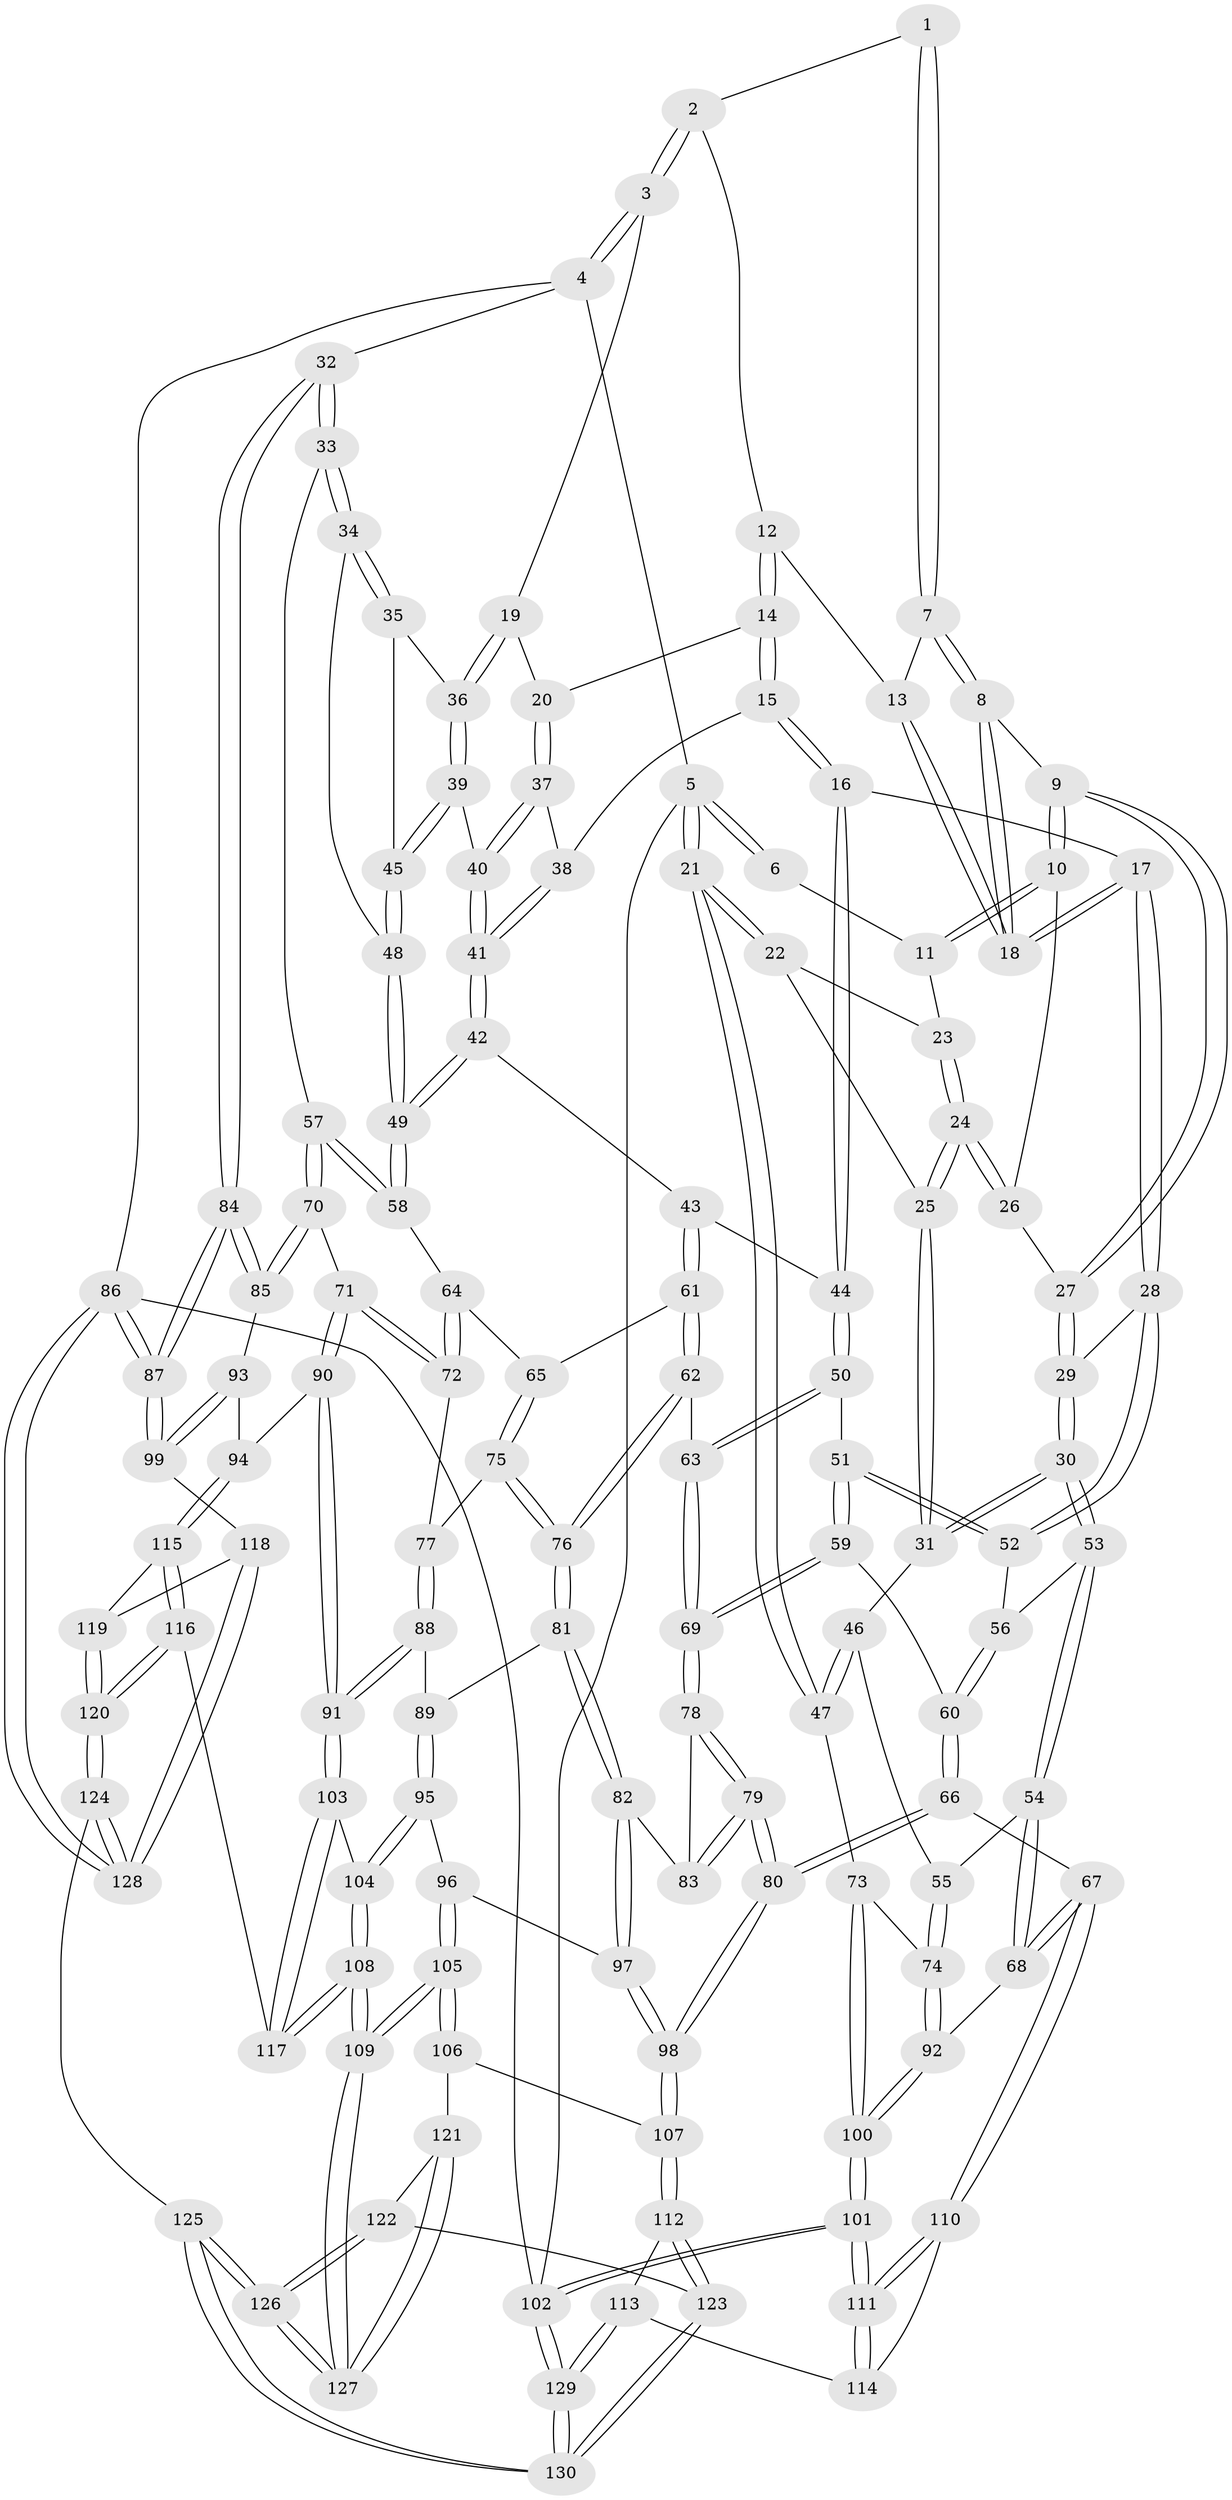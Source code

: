 // Generated by graph-tools (version 1.1) at 2025/51/03/09/25 03:51:12]
// undirected, 130 vertices, 322 edges
graph export_dot {
graph [start="1"]
  node [color=gray90,style=filled];
  1 [pos="+0.34242038605676656+0"];
  2 [pos="+0.6669822311479354+0"];
  3 [pos="+1+0"];
  4 [pos="+1+0"];
  5 [pos="+0+0"];
  6 [pos="+0.29797481066731074+0"];
  7 [pos="+0.4355286019817044+0.12552018632270953"];
  8 [pos="+0.4324425119134723+0.13789607125521525"];
  9 [pos="+0.4148130619137739+0.14003497992045105"];
  10 [pos="+0.2819818391046436+0.06824076123088783"];
  11 [pos="+0.249452201568329+0.033934162117289404"];
  12 [pos="+0.6515117398477713+0"];
  13 [pos="+0.5899996043507036+0"];
  14 [pos="+0.6555809459178958+0"];
  15 [pos="+0.6475387858951211+0.17827202190515493"];
  16 [pos="+0.5835169592396939+0.23111426071045105"];
  17 [pos="+0.5202070693660313+0.2318412175378479"];
  18 [pos="+0.5196034843556918+0.23105643510416204"];
  19 [pos="+0.8258938584614705+0.16555397796273444"];
  20 [pos="+0.8102089705519598+0.16814765124196587"];
  21 [pos="+0+0"];
  22 [pos="+0.07114475459717734+0.045560926520171754"];
  23 [pos="+0.22922668571368263+0.051431044820424286"];
  24 [pos="+0.14941034223359462+0.21228354991382972"];
  25 [pos="+0.14110028091312043+0.22129408403472825"];
  26 [pos="+0.27900146165991735+0.17121794883043992"];
  27 [pos="+0.3401760865476014+0.19511510867786766"];
  28 [pos="+0.4796042574668017+0.29843283453267905"];
  29 [pos="+0.30606903760100224+0.29208538237738974"];
  30 [pos="+0.25716303783602507+0.32798366103607307"];
  31 [pos="+0.13267445237484338+0.24367656134832633"];
  32 [pos="+1+0.2755322411135325"];
  33 [pos="+1+0.2845821616057218"];
  34 [pos="+1+0.26553515205297157"];
  35 [pos="+0.9650732694854237+0.2525704546502283"];
  36 [pos="+0.8462840703920157+0.18614293005004856"];
  37 [pos="+0.7878709365963635+0.18023097958390397"];
  38 [pos="+0.7550222138491864+0.1918824230475342"];
  39 [pos="+0.8423060877933375+0.31439273703975984"];
  40 [pos="+0.8113328371313681+0.30481970699278543"];
  41 [pos="+0.7479177075054467+0.3120051435116829"];
  42 [pos="+0.7179111360455955+0.3505549165448659"];
  43 [pos="+0.679887747448445+0.36730009337758635"];
  44 [pos="+0.6508781708569973+0.3309172165030164"];
  45 [pos="+0.8439635985336508+0.31609691100336385"];
  46 [pos="+0.11234071106302253+0.25187428264362677"];
  47 [pos="+0+0.2056755248896321"];
  48 [pos="+0.8521844847518852+0.36412456193864734"];
  49 [pos="+0.8491048319761079+0.3981417269497389"];
  50 [pos="+0.5004707521040349+0.40611490361617986"];
  51 [pos="+0.49018003170595037+0.3941551876888909"];
  52 [pos="+0.472930454633412+0.3685400835948345"];
  53 [pos="+0.26481451183542143+0.3641281498144867"];
  54 [pos="+0.22238874503113196+0.5378768395757494"];
  55 [pos="+0.07485578670485968+0.43146872150865184"];
  56 [pos="+0.4016641722322737+0.40198721315163166"];
  57 [pos="+0.9049456240619866+0.44248345655580074"];
  58 [pos="+0.8546435771340147+0.41044986364168534"];
  59 [pos="+0.4238852038046389+0.4844036771312831"];
  60 [pos="+0.3782496397335634+0.4969296025408966"];
  61 [pos="+0.6684878609669456+0.4280259404667705"];
  62 [pos="+0.6112740688989048+0.469055345719541"];
  63 [pos="+0.5423380984799705+0.46348842130591783"];
  64 [pos="+0.7962523135046878+0.4493594523566289"];
  65 [pos="+0.7149761323331086+0.45983287311748705"];
  66 [pos="+0.2851504893090257+0.6294860296662137"];
  67 [pos="+0.24885941176770424+0.6220278967818642"];
  68 [pos="+0.24498956847621872+0.618193727894641"];
  69 [pos="+0.5178404451222927+0.49668427290875067"];
  70 [pos="+0.9005630692352676+0.5807714957480199"];
  71 [pos="+0.8827557381900869+0.5821600642945385"];
  72 [pos="+0.8155005071263697+0.5776724578672121"];
  73 [pos="+0+0.49596988868314773"];
  74 [pos="+0+0.4961658823987679"];
  75 [pos="+0.762122344258675+0.5746706721543073"];
  76 [pos="+0.6373482474200195+0.5939978574506464"];
  77 [pos="+0.7790146901669405+0.5834155845571812"];
  78 [pos="+0.5088578739309317+0.5170742833043874"];
  79 [pos="+0.30916575704311766+0.6365305298605364"];
  80 [pos="+0.30319333361180145+0.6390225094380612"];
  81 [pos="+0.6272169295730411+0.6117663361193572"];
  82 [pos="+0.5739341297500503+0.6327078516716372"];
  83 [pos="+0.5374813178990214+0.6019526104523302"];
  84 [pos="+1+0.5781988759569211"];
  85 [pos="+0.9189208793681204+0.5946675457588161"];
  86 [pos="+1+1"];
  87 [pos="+1+0.8364175080269804"];
  88 [pos="+0.7506051324966265+0.6804612132100274"];
  89 [pos="+0.6504963941495864+0.6482381863208222"];
  90 [pos="+0.7783681534021312+0.7510477670177684"];
  91 [pos="+0.7624825979896835+0.7507990004811806"];
  92 [pos="+0.14809763522531172+0.6205086274167704"];
  93 [pos="+0.9173695240193553+0.6463801510687373"];
  94 [pos="+0.8482977035772055+0.7653195454346993"];
  95 [pos="+0.657173320456659+0.7253693856757009"];
  96 [pos="+0.5293444302887409+0.7259117404421392"];
  97 [pos="+0.5283661169475173+0.7243343849167122"];
  98 [pos="+0.3402040056436183+0.6822207939052376"];
  99 [pos="+1+0.8247132546896341"];
  100 [pos="+0+0.8590971399637104"];
  101 [pos="+0+1"];
  102 [pos="+0+1"];
  103 [pos="+0.761187477253383+0.7518409270817021"];
  104 [pos="+0.7118717179793665+0.7845423291886098"];
  105 [pos="+0.5575841168425011+0.8485373290050251"];
  106 [pos="+0.42083822212100414+0.8355313758954768"];
  107 [pos="+0.35788871905925795+0.7702150776869869"];
  108 [pos="+0.690742883277281+0.8273804857125475"];
  109 [pos="+0.6204757741137684+0.92789296696162"];
  110 [pos="+0.2283194405014126+0.6616455543797278"];
  111 [pos="+0+0.9860250092495733"];
  112 [pos="+0.29984569544543266+0.9063983373604824"];
  113 [pos="+0.2613055084325085+0.908439529921311"];
  114 [pos="+0.21342660574517844+0.8881762857429524"];
  115 [pos="+0.884882515018518+0.8077477269385435"];
  116 [pos="+0.8245853380587884+0.8723809359699188"];
  117 [pos="+0.8108813345333332+0.8631561563872775"];
  118 [pos="+0.9830871169048224+0.8372515085948428"];
  119 [pos="+0.9002551464766816+0.8136968916522047"];
  120 [pos="+0.7704807166313673+1"];
  121 [pos="+0.4129825229590856+0.8917119240238689"];
  122 [pos="+0.3590451638046888+0.9275631925885772"];
  123 [pos="+0.32590412864086793+0.9296022993229784"];
  124 [pos="+0.7566552368479083+1"];
  125 [pos="+0.6466873862361388+1"];
  126 [pos="+0.6350691298851427+1"];
  127 [pos="+0.627564916453007+1"];
  128 [pos="+0.7599107270607767+1"];
  129 [pos="+0.14623012666091056+1"];
  130 [pos="+0.35154436725565236+1"];
  1 -- 2;
  1 -- 7;
  1 -- 7;
  2 -- 3;
  2 -- 3;
  2 -- 12;
  3 -- 4;
  3 -- 4;
  3 -- 19;
  4 -- 5;
  4 -- 32;
  4 -- 86;
  5 -- 6;
  5 -- 6;
  5 -- 21;
  5 -- 21;
  5 -- 102;
  6 -- 11;
  7 -- 8;
  7 -- 8;
  7 -- 13;
  8 -- 9;
  8 -- 18;
  8 -- 18;
  9 -- 10;
  9 -- 10;
  9 -- 27;
  9 -- 27;
  10 -- 11;
  10 -- 11;
  10 -- 26;
  11 -- 23;
  12 -- 13;
  12 -- 14;
  12 -- 14;
  13 -- 18;
  13 -- 18;
  14 -- 15;
  14 -- 15;
  14 -- 20;
  15 -- 16;
  15 -- 16;
  15 -- 38;
  16 -- 17;
  16 -- 44;
  16 -- 44;
  17 -- 18;
  17 -- 18;
  17 -- 28;
  17 -- 28;
  19 -- 20;
  19 -- 36;
  19 -- 36;
  20 -- 37;
  20 -- 37;
  21 -- 22;
  21 -- 22;
  21 -- 47;
  21 -- 47;
  22 -- 23;
  22 -- 25;
  23 -- 24;
  23 -- 24;
  24 -- 25;
  24 -- 25;
  24 -- 26;
  24 -- 26;
  25 -- 31;
  25 -- 31;
  26 -- 27;
  27 -- 29;
  27 -- 29;
  28 -- 29;
  28 -- 52;
  28 -- 52;
  29 -- 30;
  29 -- 30;
  30 -- 31;
  30 -- 31;
  30 -- 53;
  30 -- 53;
  31 -- 46;
  32 -- 33;
  32 -- 33;
  32 -- 84;
  32 -- 84;
  33 -- 34;
  33 -- 34;
  33 -- 57;
  34 -- 35;
  34 -- 35;
  34 -- 48;
  35 -- 36;
  35 -- 45;
  36 -- 39;
  36 -- 39;
  37 -- 38;
  37 -- 40;
  37 -- 40;
  38 -- 41;
  38 -- 41;
  39 -- 40;
  39 -- 45;
  39 -- 45;
  40 -- 41;
  40 -- 41;
  41 -- 42;
  41 -- 42;
  42 -- 43;
  42 -- 49;
  42 -- 49;
  43 -- 44;
  43 -- 61;
  43 -- 61;
  44 -- 50;
  44 -- 50;
  45 -- 48;
  45 -- 48;
  46 -- 47;
  46 -- 47;
  46 -- 55;
  47 -- 73;
  48 -- 49;
  48 -- 49;
  49 -- 58;
  49 -- 58;
  50 -- 51;
  50 -- 63;
  50 -- 63;
  51 -- 52;
  51 -- 52;
  51 -- 59;
  51 -- 59;
  52 -- 56;
  53 -- 54;
  53 -- 54;
  53 -- 56;
  54 -- 55;
  54 -- 68;
  54 -- 68;
  55 -- 74;
  55 -- 74;
  56 -- 60;
  56 -- 60;
  57 -- 58;
  57 -- 58;
  57 -- 70;
  57 -- 70;
  58 -- 64;
  59 -- 60;
  59 -- 69;
  59 -- 69;
  60 -- 66;
  60 -- 66;
  61 -- 62;
  61 -- 62;
  61 -- 65;
  62 -- 63;
  62 -- 76;
  62 -- 76;
  63 -- 69;
  63 -- 69;
  64 -- 65;
  64 -- 72;
  64 -- 72;
  65 -- 75;
  65 -- 75;
  66 -- 67;
  66 -- 80;
  66 -- 80;
  67 -- 68;
  67 -- 68;
  67 -- 110;
  67 -- 110;
  68 -- 92;
  69 -- 78;
  69 -- 78;
  70 -- 71;
  70 -- 85;
  70 -- 85;
  71 -- 72;
  71 -- 72;
  71 -- 90;
  71 -- 90;
  72 -- 77;
  73 -- 74;
  73 -- 100;
  73 -- 100;
  74 -- 92;
  74 -- 92;
  75 -- 76;
  75 -- 76;
  75 -- 77;
  76 -- 81;
  76 -- 81;
  77 -- 88;
  77 -- 88;
  78 -- 79;
  78 -- 79;
  78 -- 83;
  79 -- 80;
  79 -- 80;
  79 -- 83;
  79 -- 83;
  80 -- 98;
  80 -- 98;
  81 -- 82;
  81 -- 82;
  81 -- 89;
  82 -- 83;
  82 -- 97;
  82 -- 97;
  84 -- 85;
  84 -- 85;
  84 -- 87;
  84 -- 87;
  85 -- 93;
  86 -- 87;
  86 -- 87;
  86 -- 128;
  86 -- 128;
  86 -- 102;
  87 -- 99;
  87 -- 99;
  88 -- 89;
  88 -- 91;
  88 -- 91;
  89 -- 95;
  89 -- 95;
  90 -- 91;
  90 -- 91;
  90 -- 94;
  91 -- 103;
  91 -- 103;
  92 -- 100;
  92 -- 100;
  93 -- 94;
  93 -- 99;
  93 -- 99;
  94 -- 115;
  94 -- 115;
  95 -- 96;
  95 -- 104;
  95 -- 104;
  96 -- 97;
  96 -- 105;
  96 -- 105;
  97 -- 98;
  97 -- 98;
  98 -- 107;
  98 -- 107;
  99 -- 118;
  100 -- 101;
  100 -- 101;
  101 -- 102;
  101 -- 102;
  101 -- 111;
  101 -- 111;
  102 -- 129;
  102 -- 129;
  103 -- 104;
  103 -- 117;
  103 -- 117;
  104 -- 108;
  104 -- 108;
  105 -- 106;
  105 -- 106;
  105 -- 109;
  105 -- 109;
  106 -- 107;
  106 -- 121;
  107 -- 112;
  107 -- 112;
  108 -- 109;
  108 -- 109;
  108 -- 117;
  108 -- 117;
  109 -- 127;
  109 -- 127;
  110 -- 111;
  110 -- 111;
  110 -- 114;
  111 -- 114;
  111 -- 114;
  112 -- 113;
  112 -- 123;
  112 -- 123;
  113 -- 114;
  113 -- 129;
  113 -- 129;
  115 -- 116;
  115 -- 116;
  115 -- 119;
  116 -- 117;
  116 -- 120;
  116 -- 120;
  118 -- 119;
  118 -- 128;
  118 -- 128;
  119 -- 120;
  119 -- 120;
  120 -- 124;
  120 -- 124;
  121 -- 122;
  121 -- 127;
  121 -- 127;
  122 -- 123;
  122 -- 126;
  122 -- 126;
  123 -- 130;
  123 -- 130;
  124 -- 125;
  124 -- 128;
  124 -- 128;
  125 -- 126;
  125 -- 126;
  125 -- 130;
  125 -- 130;
  126 -- 127;
  126 -- 127;
  129 -- 130;
  129 -- 130;
}
